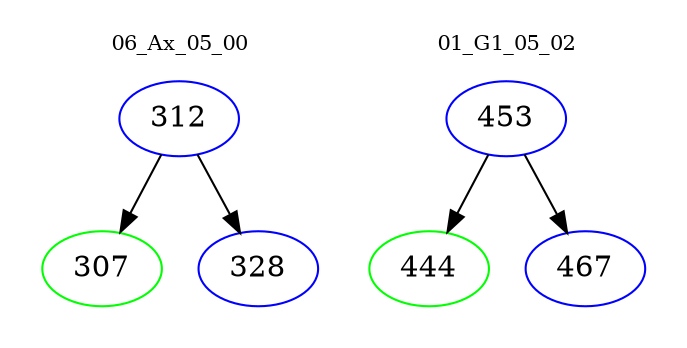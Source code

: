 digraph{
subgraph cluster_0 {
color = white
label = "06_Ax_05_00";
fontsize=10;
T0_312 [label="312", color="blue"]
T0_312 -> T0_307 [color="black"]
T0_307 [label="307", color="green"]
T0_312 -> T0_328 [color="black"]
T0_328 [label="328", color="blue"]
}
subgraph cluster_1 {
color = white
label = "01_G1_05_02";
fontsize=10;
T1_453 [label="453", color="blue"]
T1_453 -> T1_444 [color="black"]
T1_444 [label="444", color="green"]
T1_453 -> T1_467 [color="black"]
T1_467 [label="467", color="blue"]
}
}
